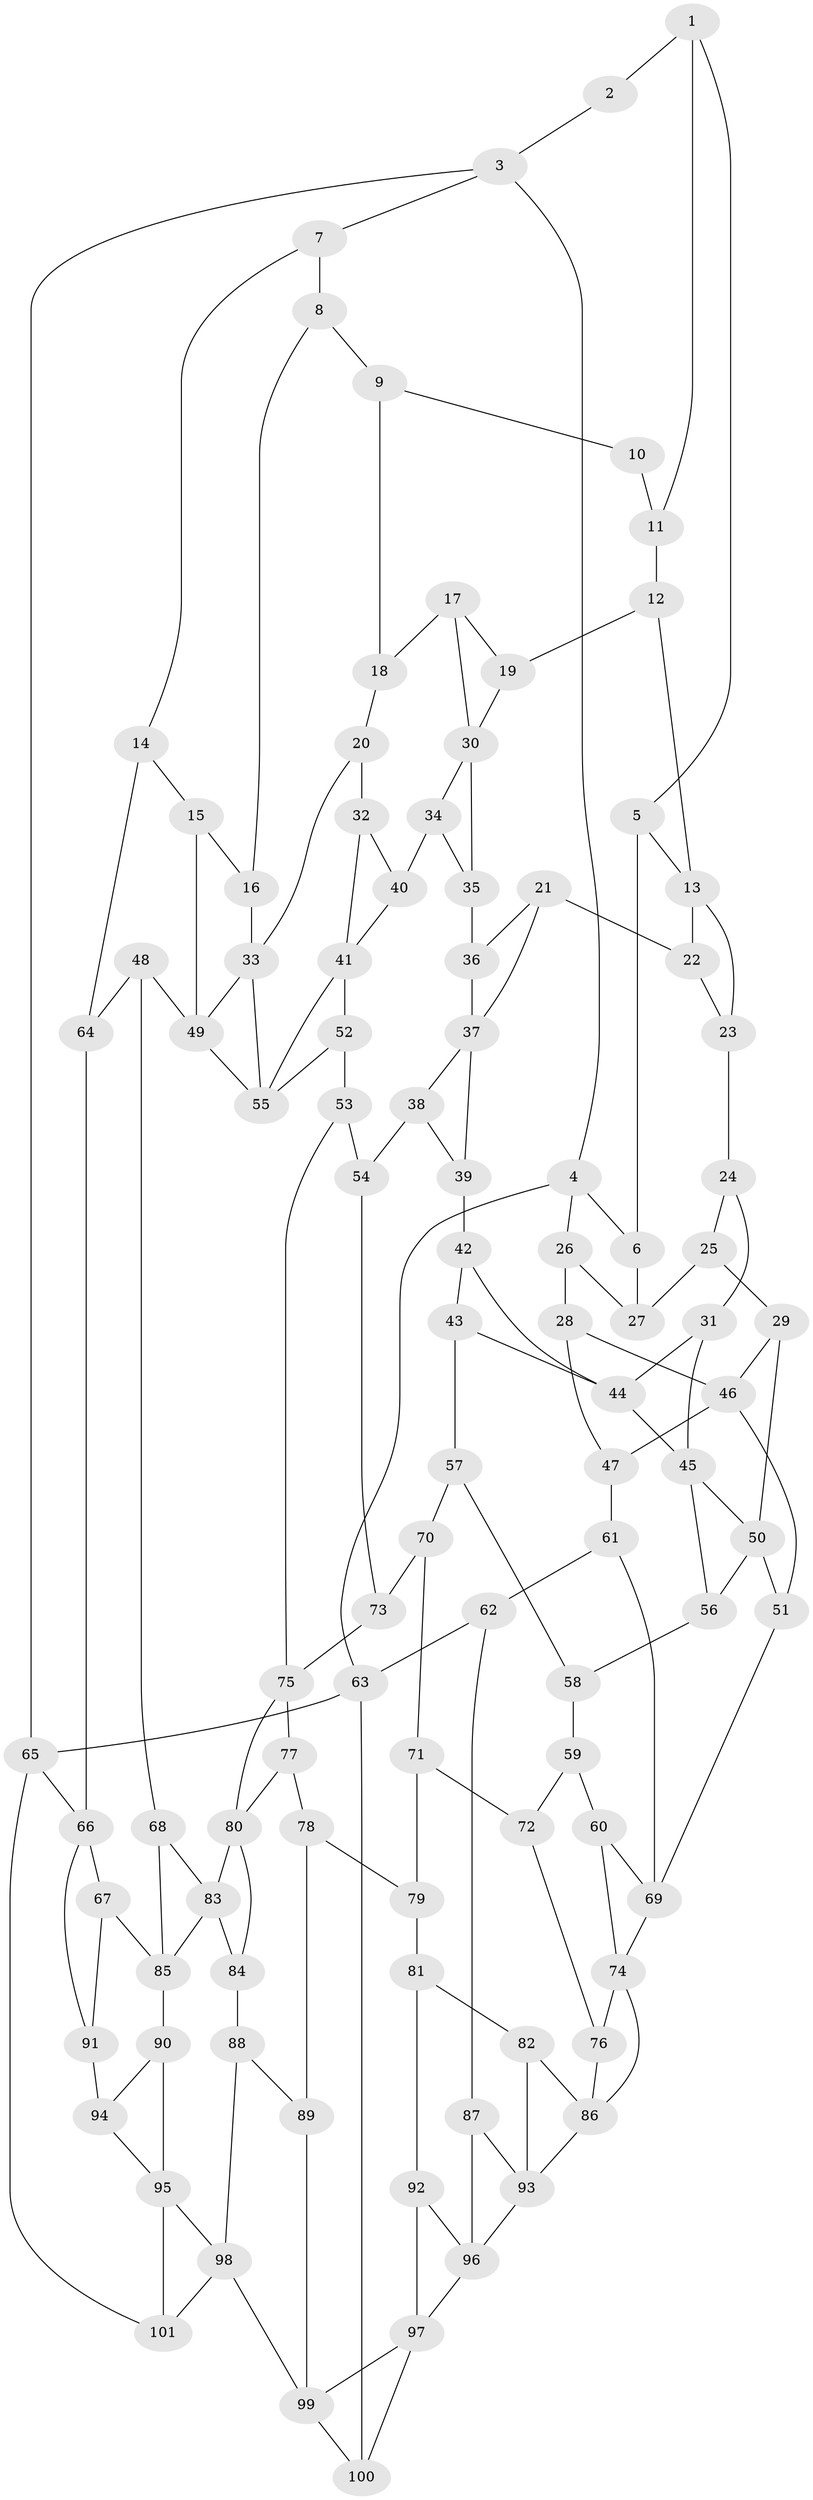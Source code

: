 // original degree distribution, {3: 0.034722222222222224, 5: 0.5486111111111112, 4: 0.19444444444444445, 6: 0.2222222222222222}
// Generated by graph-tools (version 1.1) at 2025/38/03/04/25 23:38:22]
// undirected, 101 vertices, 165 edges
graph export_dot {
  node [color=gray90,style=filled];
  1;
  2;
  3;
  4;
  5;
  6;
  7;
  8;
  9;
  10;
  11;
  12;
  13;
  14;
  15;
  16;
  17;
  18;
  19;
  20;
  21;
  22;
  23;
  24;
  25;
  26;
  27;
  28;
  29;
  30;
  31;
  32;
  33;
  34;
  35;
  36;
  37;
  38;
  39;
  40;
  41;
  42;
  43;
  44;
  45;
  46;
  47;
  48;
  49;
  50;
  51;
  52;
  53;
  54;
  55;
  56;
  57;
  58;
  59;
  60;
  61;
  62;
  63;
  64;
  65;
  66;
  67;
  68;
  69;
  70;
  71;
  72;
  73;
  74;
  75;
  76;
  77;
  78;
  79;
  80;
  81;
  82;
  83;
  84;
  85;
  86;
  87;
  88;
  89;
  90;
  91;
  92;
  93;
  94;
  95;
  96;
  97;
  98;
  99;
  100;
  101;
  1 -- 2 [weight=1.0];
  1 -- 5 [weight=1.0];
  1 -- 11 [weight=1.0];
  2 -- 3 [weight=1.0];
  3 -- 4 [weight=1.0];
  3 -- 7 [weight=1.0];
  3 -- 65 [weight=1.0];
  4 -- 6 [weight=1.0];
  4 -- 26 [weight=1.0];
  4 -- 63 [weight=1.0];
  5 -- 6 [weight=1.0];
  5 -- 13 [weight=1.0];
  6 -- 27 [weight=1.0];
  7 -- 8 [weight=1.0];
  7 -- 14 [weight=1.0];
  8 -- 9 [weight=1.0];
  8 -- 16 [weight=1.0];
  9 -- 10 [weight=1.0];
  9 -- 18 [weight=1.0];
  10 -- 11 [weight=1.0];
  11 -- 12 [weight=1.0];
  12 -- 13 [weight=1.0];
  12 -- 19 [weight=1.0];
  13 -- 22 [weight=1.0];
  13 -- 23 [weight=1.0];
  14 -- 15 [weight=1.0];
  14 -- 64 [weight=2.0];
  15 -- 16 [weight=1.0];
  15 -- 49 [weight=1.0];
  16 -- 33 [weight=1.0];
  17 -- 18 [weight=1.0];
  17 -- 19 [weight=1.0];
  17 -- 30 [weight=1.0];
  18 -- 20 [weight=1.0];
  19 -- 30 [weight=1.0];
  20 -- 32 [weight=1.0];
  20 -- 33 [weight=1.0];
  21 -- 22 [weight=1.0];
  21 -- 36 [weight=1.0];
  21 -- 37 [weight=1.0];
  22 -- 23 [weight=1.0];
  23 -- 24 [weight=1.0];
  24 -- 25 [weight=1.0];
  24 -- 31 [weight=1.0];
  25 -- 27 [weight=1.0];
  25 -- 29 [weight=1.0];
  26 -- 27 [weight=1.0];
  26 -- 28 [weight=1.0];
  28 -- 46 [weight=1.0];
  28 -- 47 [weight=1.0];
  29 -- 46 [weight=1.0];
  29 -- 50 [weight=1.0];
  30 -- 34 [weight=1.0];
  30 -- 35 [weight=1.0];
  31 -- 44 [weight=1.0];
  31 -- 45 [weight=1.0];
  32 -- 40 [weight=1.0];
  32 -- 41 [weight=1.0];
  33 -- 49 [weight=1.0];
  33 -- 55 [weight=1.0];
  34 -- 35 [weight=1.0];
  34 -- 40 [weight=2.0];
  35 -- 36 [weight=2.0];
  36 -- 37 [weight=1.0];
  37 -- 38 [weight=1.0];
  37 -- 39 [weight=1.0];
  38 -- 39 [weight=1.0];
  38 -- 54 [weight=1.0];
  39 -- 42 [weight=2.0];
  40 -- 41 [weight=1.0];
  41 -- 52 [weight=1.0];
  41 -- 55 [weight=1.0];
  42 -- 43 [weight=1.0];
  42 -- 44 [weight=1.0];
  43 -- 44 [weight=1.0];
  43 -- 57 [weight=1.0];
  44 -- 45 [weight=1.0];
  45 -- 50 [weight=1.0];
  45 -- 56 [weight=1.0];
  46 -- 47 [weight=1.0];
  46 -- 51 [weight=1.0];
  47 -- 61 [weight=1.0];
  48 -- 49 [weight=1.0];
  48 -- 64 [weight=1.0];
  48 -- 68 [weight=1.0];
  49 -- 55 [weight=1.0];
  50 -- 51 [weight=1.0];
  50 -- 56 [weight=1.0];
  51 -- 69 [weight=1.0];
  52 -- 53 [weight=1.0];
  52 -- 55 [weight=1.0];
  53 -- 54 [weight=1.0];
  53 -- 75 [weight=1.0];
  54 -- 73 [weight=1.0];
  56 -- 58 [weight=1.0];
  57 -- 58 [weight=1.0];
  57 -- 70 [weight=1.0];
  58 -- 59 [weight=1.0];
  59 -- 60 [weight=1.0];
  59 -- 72 [weight=1.0];
  60 -- 69 [weight=1.0];
  60 -- 74 [weight=1.0];
  61 -- 62 [weight=1.0];
  61 -- 69 [weight=1.0];
  62 -- 63 [weight=1.0];
  62 -- 87 [weight=1.0];
  63 -- 65 [weight=1.0];
  63 -- 100 [weight=1.0];
  64 -- 66 [weight=1.0];
  65 -- 66 [weight=1.0];
  65 -- 101 [weight=1.0];
  66 -- 67 [weight=1.0];
  66 -- 91 [weight=1.0];
  67 -- 85 [weight=1.0];
  67 -- 91 [weight=1.0];
  68 -- 83 [weight=1.0];
  68 -- 85 [weight=1.0];
  69 -- 74 [weight=1.0];
  70 -- 71 [weight=1.0];
  70 -- 73 [weight=2.0];
  71 -- 72 [weight=1.0];
  71 -- 79 [weight=1.0];
  72 -- 76 [weight=1.0];
  73 -- 75 [weight=1.0];
  74 -- 76 [weight=1.0];
  74 -- 86 [weight=1.0];
  75 -- 77 [weight=1.0];
  75 -- 80 [weight=1.0];
  76 -- 86 [weight=1.0];
  77 -- 78 [weight=1.0];
  77 -- 80 [weight=1.0];
  78 -- 79 [weight=1.0];
  78 -- 89 [weight=1.0];
  79 -- 81 [weight=1.0];
  80 -- 83 [weight=1.0];
  80 -- 84 [weight=1.0];
  81 -- 82 [weight=1.0];
  81 -- 92 [weight=1.0];
  82 -- 86 [weight=1.0];
  82 -- 93 [weight=1.0];
  83 -- 84 [weight=1.0];
  83 -- 85 [weight=1.0];
  84 -- 88 [weight=1.0];
  85 -- 90 [weight=1.0];
  86 -- 93 [weight=1.0];
  87 -- 93 [weight=1.0];
  87 -- 96 [weight=1.0];
  88 -- 89 [weight=1.0];
  88 -- 98 [weight=1.0];
  89 -- 99 [weight=1.0];
  90 -- 94 [weight=1.0];
  90 -- 95 [weight=1.0];
  91 -- 94 [weight=2.0];
  92 -- 96 [weight=1.0];
  92 -- 97 [weight=1.0];
  93 -- 96 [weight=1.0];
  94 -- 95 [weight=1.0];
  95 -- 98 [weight=1.0];
  95 -- 101 [weight=1.0];
  96 -- 97 [weight=1.0];
  97 -- 99 [weight=1.0];
  97 -- 100 [weight=1.0];
  98 -- 99 [weight=1.0];
  98 -- 101 [weight=1.0];
  99 -- 100 [weight=1.0];
}
